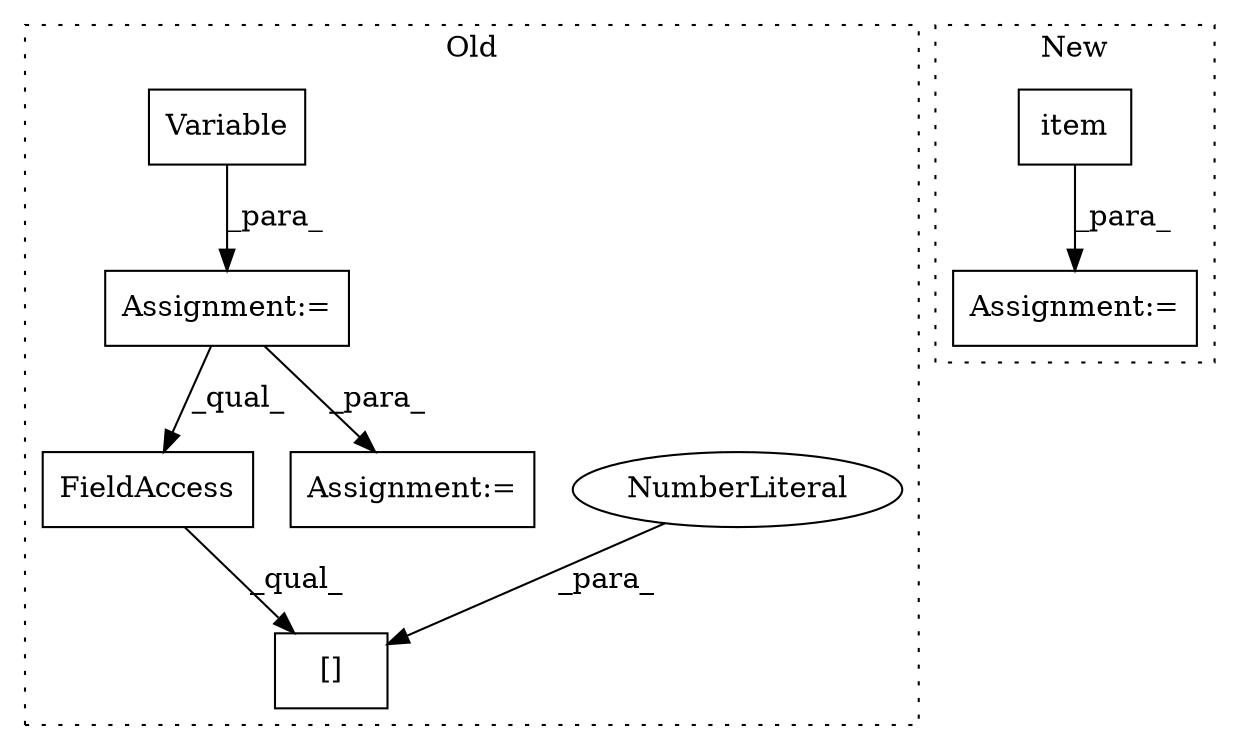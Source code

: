 digraph G {
subgraph cluster0 {
1 [label="[]" a="2" s="5197,5208" l="10,1" shape="box"];
3 [label="NumberLiteral" a="34" s="5207" l="1" shape="ellipse"];
4 [label="FieldAccess" a="22" s="5197" l="9" shape="box"];
6 [label="Variable" a="32" s="4873,4892" l="9,1" shape="box"];
7 [label="Assignment:=" a="7" s="5195" l="2" shape="box"];
8 [label="Assignment:=" a="7" s="4872" l="1" shape="box"];
label = "Old";
style="dotted";
}
subgraph cluster1 {
2 [label="item" a="32" s="4996" l="6" shape="box"];
5 [label="Assignment:=" a="7" s="4989" l="2" shape="box"];
label = "New";
style="dotted";
}
2 -> 5 [label="_para_"];
3 -> 1 [label="_para_"];
4 -> 1 [label="_qual_"];
6 -> 8 [label="_para_"];
8 -> 4 [label="_qual_"];
8 -> 7 [label="_para_"];
}